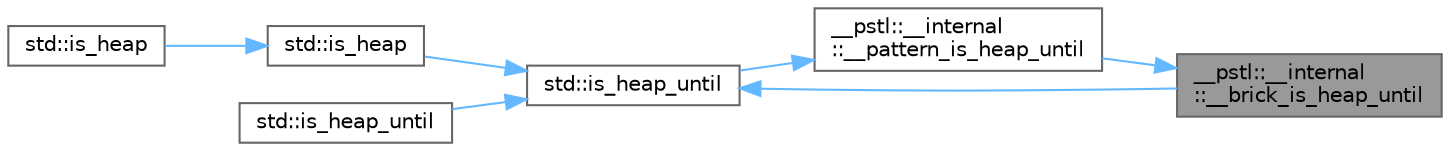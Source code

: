 digraph "__pstl::__internal::__brick_is_heap_until"
{
 // LATEX_PDF_SIZE
  bgcolor="transparent";
  edge [fontname=Helvetica,fontsize=10,labelfontname=Helvetica,labelfontsize=10];
  node [fontname=Helvetica,fontsize=10,shape=box,height=0.2,width=0.4];
  rankdir="RL";
  Node1 [id="Node000001",label="__pstl::__internal\l::__brick_is_heap_until",height=0.2,width=0.4,color="gray40", fillcolor="grey60", style="filled", fontcolor="black",tooltip=" "];
  Node1 -> Node2 [id="edge7_Node000001_Node000002",dir="back",color="steelblue1",style="solid",tooltip=" "];
  Node2 [id="Node000002",label="__pstl::__internal\l::__pattern_is_heap_until",height=0.2,width=0.4,color="grey40", fillcolor="white", style="filled",URL="$namespace____pstl_1_1____internal.html#a0fe7d90d58490eee0f9aa2f92a0a48e1",tooltip=" "];
  Node2 -> Node3 [id="edge8_Node000002_Node000003",dir="back",color="steelblue1",style="solid",tooltip=" "];
  Node3 [id="Node000003",label="std::is_heap_until",height=0.2,width=0.4,color="grey40", fillcolor="white", style="filled",URL="$namespacestd.html#ad64dc604fbb7c9f5f08518dfdf695dcf",tooltip=" "];
  Node3 -> Node1 [id="edge9_Node000003_Node000001",dir="back",color="steelblue1",style="solid",tooltip=" "];
  Node3 -> Node4 [id="edge10_Node000003_Node000004",dir="back",color="steelblue1",style="solid",tooltip=" "];
  Node4 [id="Node000004",label="std::is_heap",height=0.2,width=0.4,color="grey40", fillcolor="white", style="filled",URL="$namespacestd.html#aec7cee16cd32be74d90ce8f66f5a241d",tooltip=" "];
  Node4 -> Node5 [id="edge11_Node000004_Node000005",dir="back",color="steelblue1",style="solid",tooltip=" "];
  Node5 [id="Node000005",label="std::is_heap",height=0.2,width=0.4,color="grey40", fillcolor="white", style="filled",URL="$namespacestd.html#afed3afc40878f31c5a96c44cd0a1f480",tooltip=" "];
  Node3 -> Node6 [id="edge12_Node000003_Node000006",dir="back",color="steelblue1",style="solid",tooltip=" "];
  Node6 [id="Node000006",label="std::is_heap_until",height=0.2,width=0.4,color="grey40", fillcolor="white", style="filled",URL="$namespacestd.html#ae230f0e2ee8681939a937fd9eaa7f37f",tooltip=" "];
}
